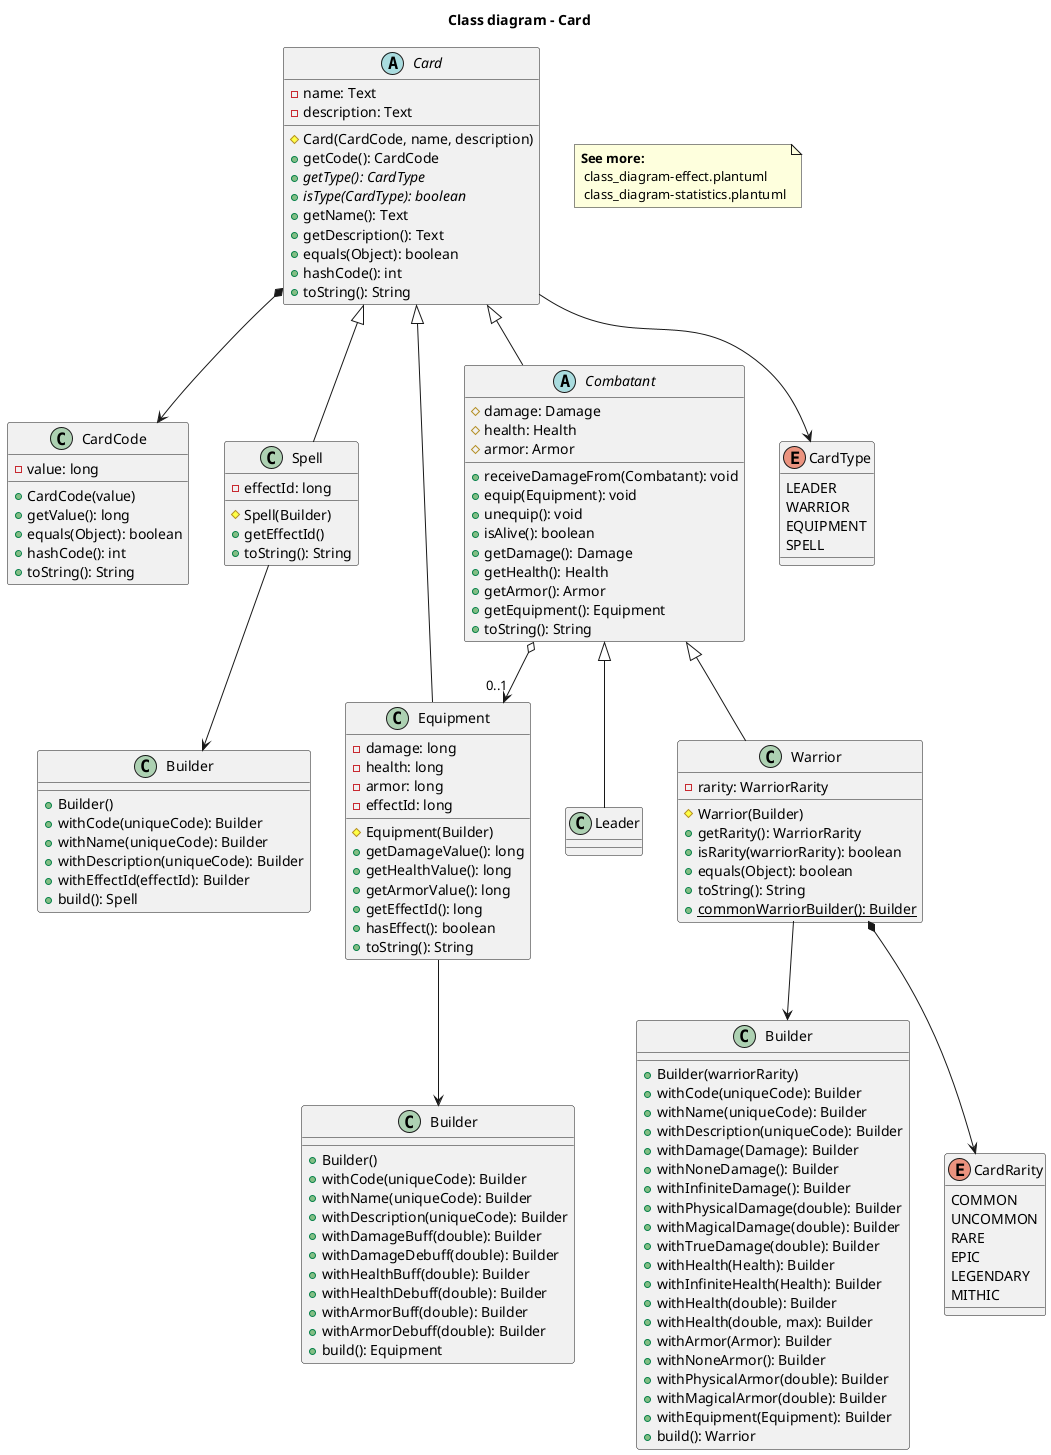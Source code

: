 @startuml
title "Class diagram - Card"

abstract class Card {
 -name: Text
 -description: Text
 #Card(CardCode, name, description)
 +getCode(): CardCode
 +{abstract} getType(): CardType
 +{abstract} isType(CardType): boolean
 +getName(): Text
 +getDescription(): Text
 +equals(Object): boolean
 +hashCode(): int
 +toString(): String
}

class CardCode {
 -value: long
 +CardCode(value)
 +getValue(): long
 +equals(Object): boolean
 +hashCode(): int
 +toString(): String
}

class Spell {
 -effectId: long
 #Spell(Builder)
 +getEffectId()
 +toString(): String
}

class SpellBuilder as "Builder" {
 +Builder()
 +withCode(uniqueCode): Builder
 +withName(uniqueCode): Builder
 +withDescription(uniqueCode): Builder
 +withEffectId(effectId): Builder
 +build(): Spell
}

class Equipment {
 -damage: long
 -health: long
 -armor: long
 -effectId: long
 #Equipment(Builder)
 +getDamageValue(): long
 +getHealthValue(): long
 +getArmorValue(): long
 +getEffectId(): long
 +hasEffect(): boolean
 +toString(): String
}

class EquipmentBuilder as "Builder" {
 +Builder()
 +withCode(uniqueCode): Builder
 +withName(uniqueCode): Builder
 +withDescription(uniqueCode): Builder
 +withDamageBuff(double): Builder
 +withDamageDebuff(double): Builder
 +withHealthBuff(double): Builder
 +withHealthDebuff(double): Builder
 +withArmorBuff(double): Builder
 +withArmorDebuff(double): Builder
 +build(): Equipment
}

abstract class Combatant {
 #damage: Damage
 #health: Health
 #armor: Armor
 +receiveDamageFrom(Combatant): void
 +equip(Equipment): void
 +unequip(): void
 +isAlive(): boolean
 +getDamage(): Damage
 +getHealth(): Health
 +getArmor(): Armor
 +getEquipment(): Equipment
 +toString(): String
}

class Leader {}
class Warrior {
 -rarity: WarriorRarity
 #Warrior(Builder)
 +getRarity(): WarriorRarity
 +isRarity(warriorRarity): boolean
 +equals(Object): boolean
 +toString(): String
 +{static} commonWarriorBuilder(): Builder
}

class WarriorBuilder as "Builder" {
 +Builder(warriorRarity)
 +withCode(uniqueCode): Builder
 +withName(uniqueCode): Builder
 +withDescription(uniqueCode): Builder
 +withDamage(Damage): Builder
 +withNoneDamage(): Builder
 +withInfiniteDamage(): Builder
 +withPhysicalDamage(double): Builder
 +withMagicalDamage(double): Builder
 +withTrueDamage(double): Builder
 +withHealth(Health): Builder
 +withInfiniteHealth(Health): Builder
 +withHealth(double): Builder
 +withHealth(double, max): Builder
 +withArmor(Armor): Builder
 +withNoneArmor(): Builder
 +withPhysicalArmor(double): Builder
 +withMagicalArmor(double): Builder
 +withEquipment(Equipment): Builder
 +build(): Warrior
}

enum CardType {
 LEADER 
 WARRIOR
 EQUIPMENT 
 SPELL
}

enum CardRarity {
 COMMON
 UNCOMMON
 RARE
 EPIC
 LEGENDARY
 MITHIC
}

Card *--> CardCode
Card --> CardType
Card <|-- Spell
Card <|-- Equipment
Card <|-- Combatant
Combatant o--> "0..1" Equipment
Combatant <|-- Leader
Combatant <|-- Warrior

Spell --> SpellBuilder
Equipment --> EquipmentBuilder
Warrior --> WarriorBuilder
Warrior *--> CardRarity

note as SeeMore
 **See more:**
  class_diagram-effect.plantuml
  class_diagram-statistics.plantuml
end note

@enduml